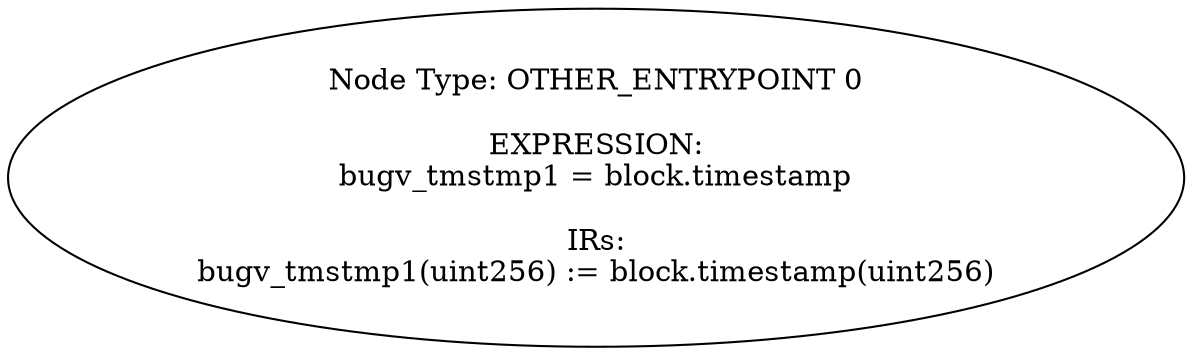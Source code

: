 digraph{
0[label="Node Type: OTHER_ENTRYPOINT 0

EXPRESSION:
bugv_tmstmp1 = block.timestamp

IRs:
bugv_tmstmp1(uint256) := block.timestamp(uint256)"];
}

